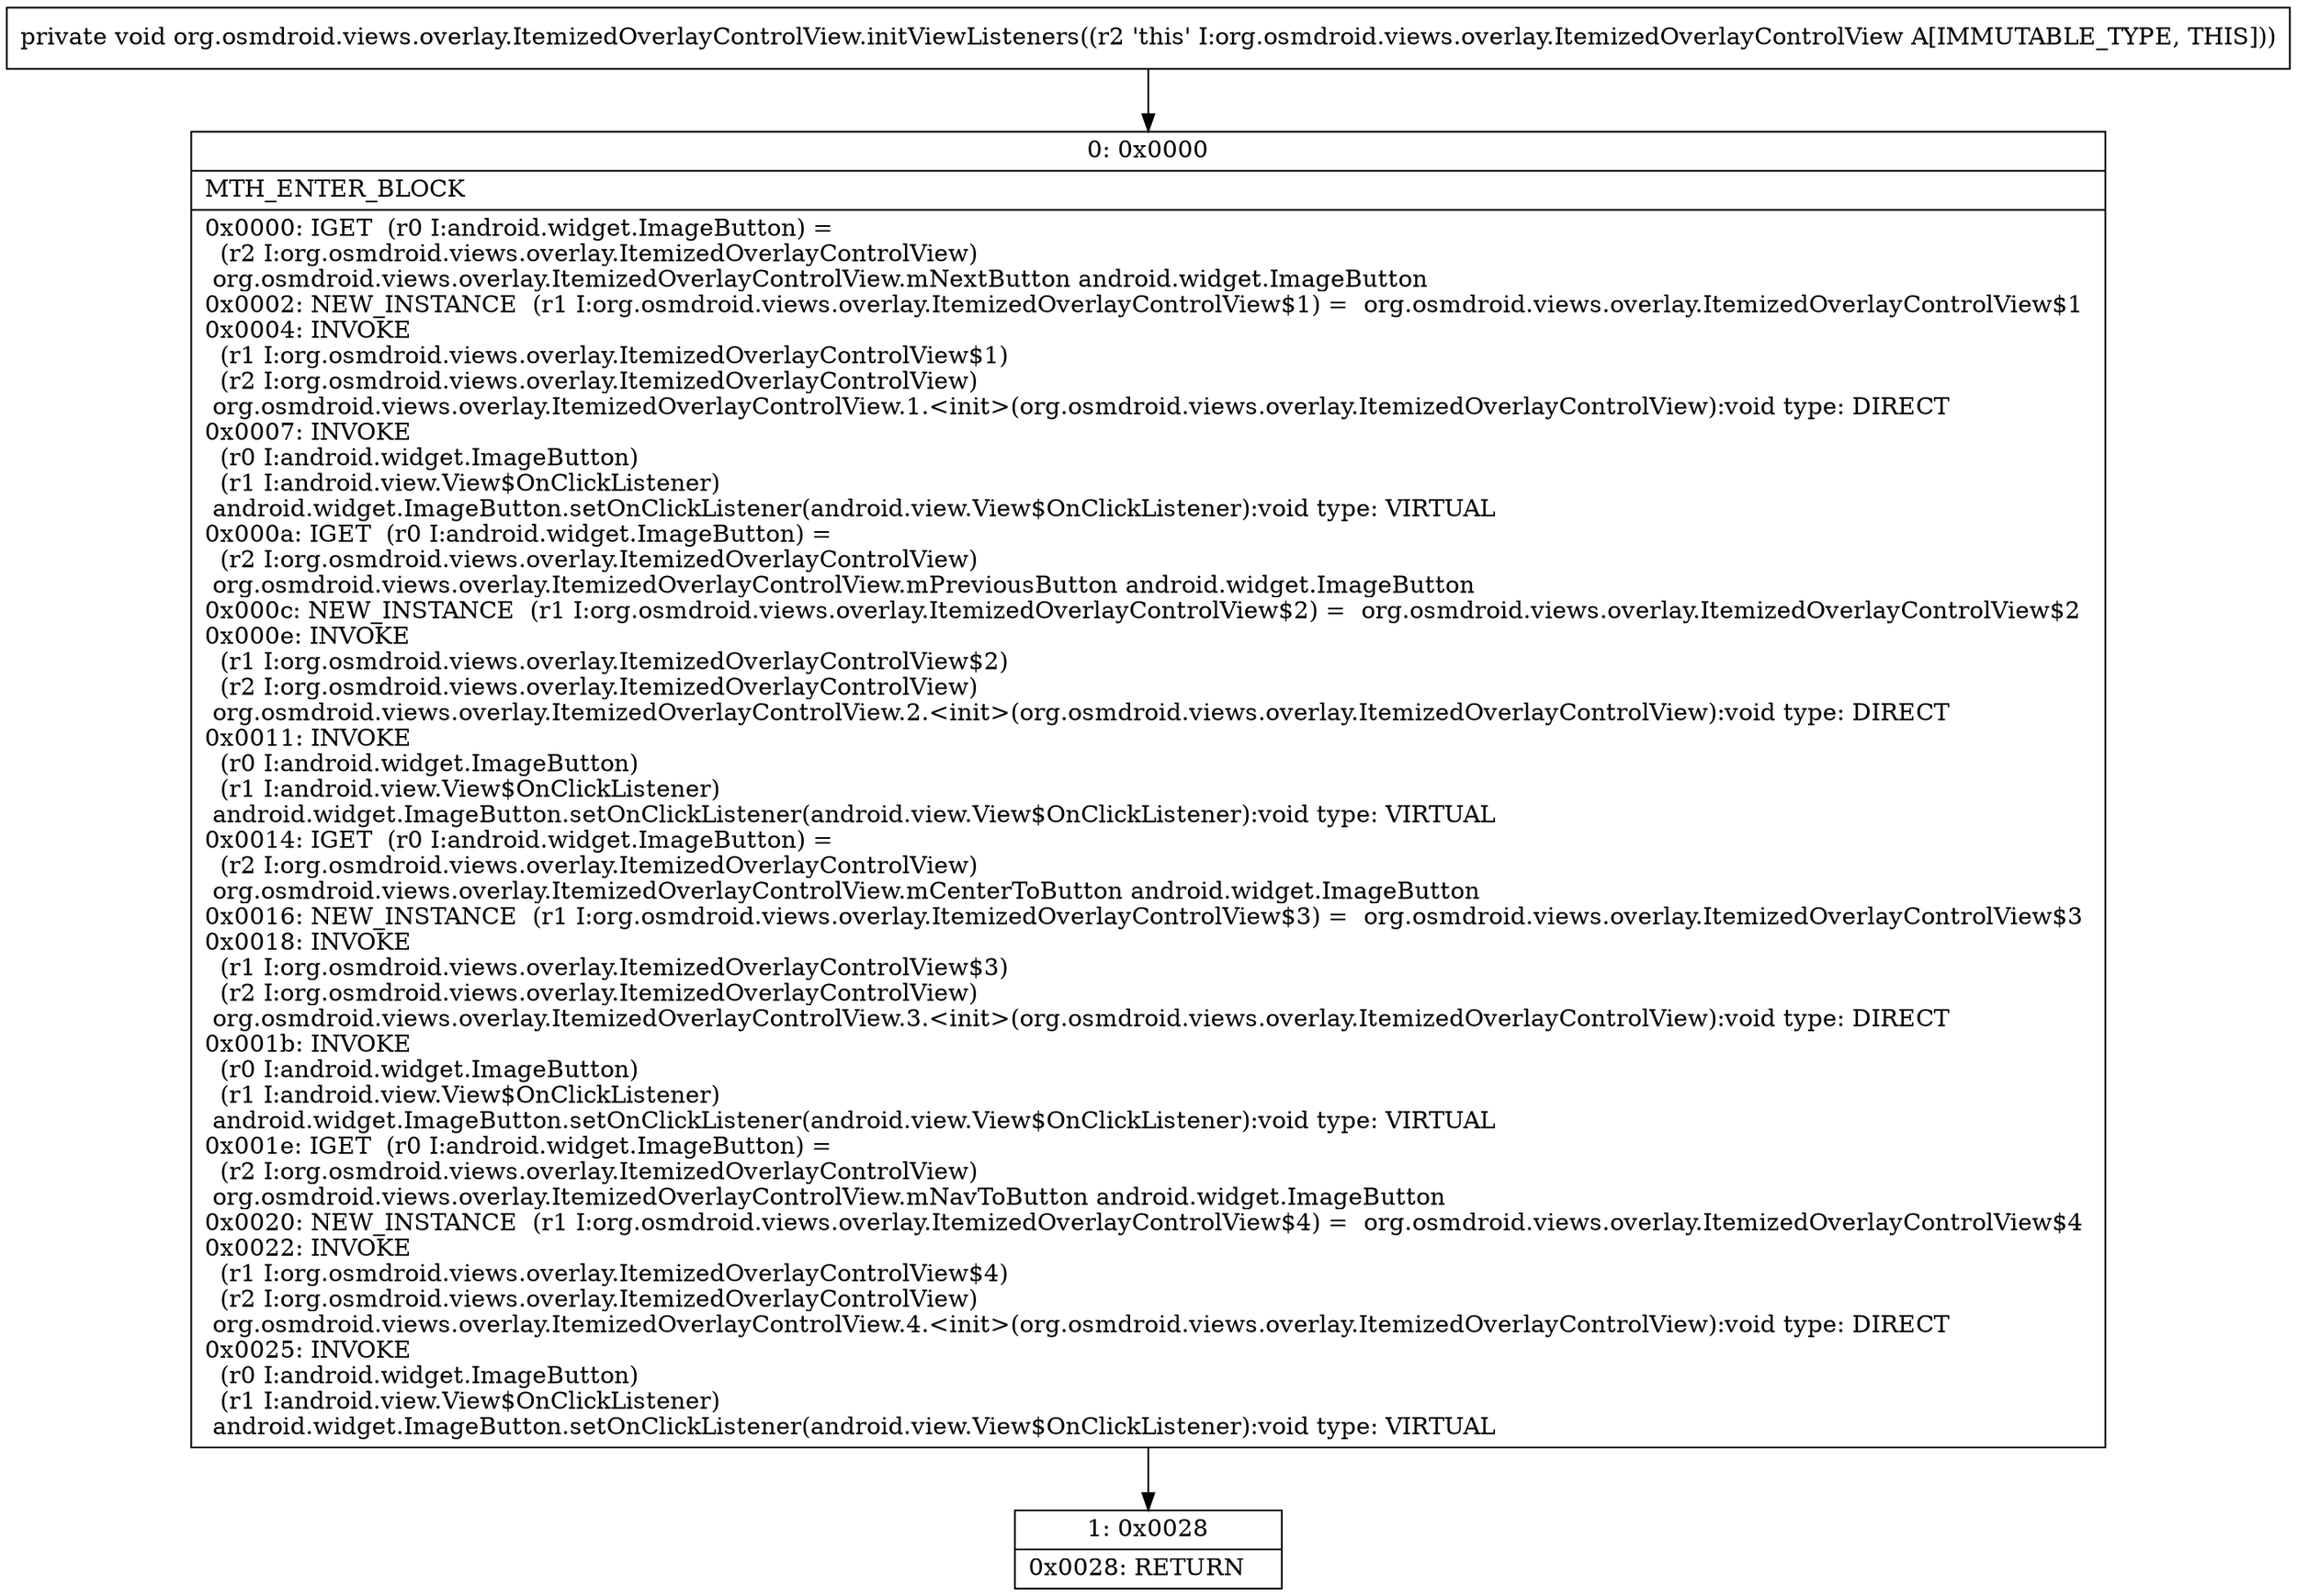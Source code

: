 digraph "CFG fororg.osmdroid.views.overlay.ItemizedOverlayControlView.initViewListeners()V" {
Node_0 [shape=record,label="{0\:\ 0x0000|MTH_ENTER_BLOCK\l|0x0000: IGET  (r0 I:android.widget.ImageButton) = \l  (r2 I:org.osmdroid.views.overlay.ItemizedOverlayControlView)\l org.osmdroid.views.overlay.ItemizedOverlayControlView.mNextButton android.widget.ImageButton \l0x0002: NEW_INSTANCE  (r1 I:org.osmdroid.views.overlay.ItemizedOverlayControlView$1) =  org.osmdroid.views.overlay.ItemizedOverlayControlView$1 \l0x0004: INVOKE  \l  (r1 I:org.osmdroid.views.overlay.ItemizedOverlayControlView$1)\l  (r2 I:org.osmdroid.views.overlay.ItemizedOverlayControlView)\l org.osmdroid.views.overlay.ItemizedOverlayControlView.1.\<init\>(org.osmdroid.views.overlay.ItemizedOverlayControlView):void type: DIRECT \l0x0007: INVOKE  \l  (r0 I:android.widget.ImageButton)\l  (r1 I:android.view.View$OnClickListener)\l android.widget.ImageButton.setOnClickListener(android.view.View$OnClickListener):void type: VIRTUAL \l0x000a: IGET  (r0 I:android.widget.ImageButton) = \l  (r2 I:org.osmdroid.views.overlay.ItemizedOverlayControlView)\l org.osmdroid.views.overlay.ItemizedOverlayControlView.mPreviousButton android.widget.ImageButton \l0x000c: NEW_INSTANCE  (r1 I:org.osmdroid.views.overlay.ItemizedOverlayControlView$2) =  org.osmdroid.views.overlay.ItemizedOverlayControlView$2 \l0x000e: INVOKE  \l  (r1 I:org.osmdroid.views.overlay.ItemizedOverlayControlView$2)\l  (r2 I:org.osmdroid.views.overlay.ItemizedOverlayControlView)\l org.osmdroid.views.overlay.ItemizedOverlayControlView.2.\<init\>(org.osmdroid.views.overlay.ItemizedOverlayControlView):void type: DIRECT \l0x0011: INVOKE  \l  (r0 I:android.widget.ImageButton)\l  (r1 I:android.view.View$OnClickListener)\l android.widget.ImageButton.setOnClickListener(android.view.View$OnClickListener):void type: VIRTUAL \l0x0014: IGET  (r0 I:android.widget.ImageButton) = \l  (r2 I:org.osmdroid.views.overlay.ItemizedOverlayControlView)\l org.osmdroid.views.overlay.ItemizedOverlayControlView.mCenterToButton android.widget.ImageButton \l0x0016: NEW_INSTANCE  (r1 I:org.osmdroid.views.overlay.ItemizedOverlayControlView$3) =  org.osmdroid.views.overlay.ItemizedOverlayControlView$3 \l0x0018: INVOKE  \l  (r1 I:org.osmdroid.views.overlay.ItemizedOverlayControlView$3)\l  (r2 I:org.osmdroid.views.overlay.ItemizedOverlayControlView)\l org.osmdroid.views.overlay.ItemizedOverlayControlView.3.\<init\>(org.osmdroid.views.overlay.ItemizedOverlayControlView):void type: DIRECT \l0x001b: INVOKE  \l  (r0 I:android.widget.ImageButton)\l  (r1 I:android.view.View$OnClickListener)\l android.widget.ImageButton.setOnClickListener(android.view.View$OnClickListener):void type: VIRTUAL \l0x001e: IGET  (r0 I:android.widget.ImageButton) = \l  (r2 I:org.osmdroid.views.overlay.ItemizedOverlayControlView)\l org.osmdroid.views.overlay.ItemizedOverlayControlView.mNavToButton android.widget.ImageButton \l0x0020: NEW_INSTANCE  (r1 I:org.osmdroid.views.overlay.ItemizedOverlayControlView$4) =  org.osmdroid.views.overlay.ItemizedOverlayControlView$4 \l0x0022: INVOKE  \l  (r1 I:org.osmdroid.views.overlay.ItemizedOverlayControlView$4)\l  (r2 I:org.osmdroid.views.overlay.ItemizedOverlayControlView)\l org.osmdroid.views.overlay.ItemizedOverlayControlView.4.\<init\>(org.osmdroid.views.overlay.ItemizedOverlayControlView):void type: DIRECT \l0x0025: INVOKE  \l  (r0 I:android.widget.ImageButton)\l  (r1 I:android.view.View$OnClickListener)\l android.widget.ImageButton.setOnClickListener(android.view.View$OnClickListener):void type: VIRTUAL \l}"];
Node_1 [shape=record,label="{1\:\ 0x0028|0x0028: RETURN   \l}"];
MethodNode[shape=record,label="{private void org.osmdroid.views.overlay.ItemizedOverlayControlView.initViewListeners((r2 'this' I:org.osmdroid.views.overlay.ItemizedOverlayControlView A[IMMUTABLE_TYPE, THIS])) }"];
MethodNode -> Node_0;
Node_0 -> Node_1;
}

